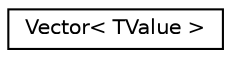 digraph "Graphical Class Hierarchy"
{
 // LATEX_PDF_SIZE
  edge [fontname="Helvetica",fontsize="10",labelfontname="Helvetica",labelfontsize="10"];
  node [fontname="Helvetica",fontsize="10",shape=record];
  rankdir="LR";
  Node0 [label="Vector\< TValue \>",height=0.2,width=0.4,color="black", fillcolor="white", style="filled",URL="$classVector.html",tooltip="Header containing Vector class declaration."];
}
